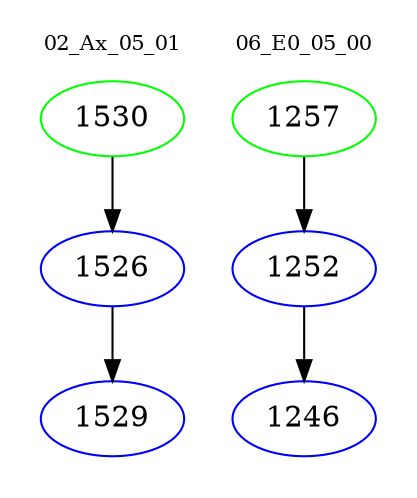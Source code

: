 digraph{
subgraph cluster_0 {
color = white
label = "02_Ax_05_01";
fontsize=10;
T0_1530 [label="1530", color="green"]
T0_1530 -> T0_1526 [color="black"]
T0_1526 [label="1526", color="blue"]
T0_1526 -> T0_1529 [color="black"]
T0_1529 [label="1529", color="blue"]
}
subgraph cluster_1 {
color = white
label = "06_E0_05_00";
fontsize=10;
T1_1257 [label="1257", color="green"]
T1_1257 -> T1_1252 [color="black"]
T1_1252 [label="1252", color="blue"]
T1_1252 -> T1_1246 [color="black"]
T1_1246 [label="1246", color="blue"]
}
}
